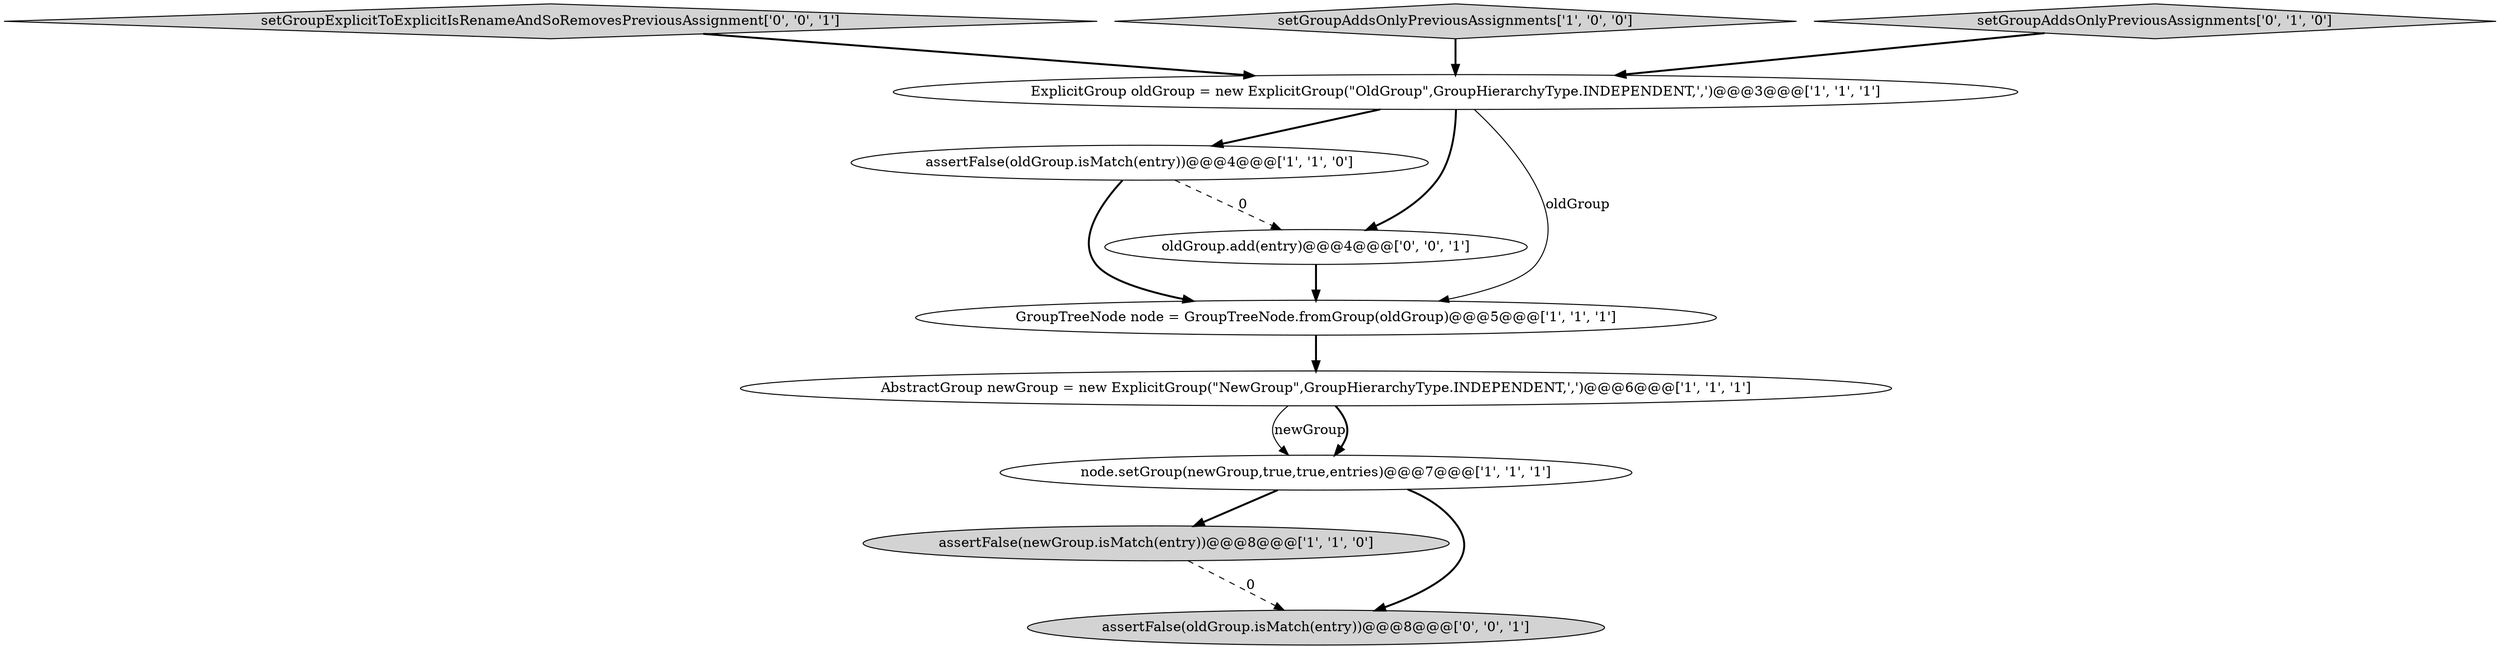 digraph {
1 [style = filled, label = "ExplicitGroup oldGroup = new ExplicitGroup(\"OldGroup\",GroupHierarchyType.INDEPENDENT,',')@@@3@@@['1', '1', '1']", fillcolor = white, shape = ellipse image = "AAA0AAABBB1BBB"];
0 [style = filled, label = "node.setGroup(newGroup,true,true,entries)@@@7@@@['1', '1', '1']", fillcolor = white, shape = ellipse image = "AAA0AAABBB1BBB"];
2 [style = filled, label = "AbstractGroup newGroup = new ExplicitGroup(\"NewGroup\",GroupHierarchyType.INDEPENDENT,',')@@@6@@@['1', '1', '1']", fillcolor = white, shape = ellipse image = "AAA0AAABBB1BBB"];
4 [style = filled, label = "assertFalse(oldGroup.isMatch(entry))@@@4@@@['1', '1', '0']", fillcolor = white, shape = ellipse image = "AAA0AAABBB1BBB"];
3 [style = filled, label = "assertFalse(newGroup.isMatch(entry))@@@8@@@['1', '1', '0']", fillcolor = lightgray, shape = ellipse image = "AAA0AAABBB1BBB"];
10 [style = filled, label = "oldGroup.add(entry)@@@4@@@['0', '0', '1']", fillcolor = white, shape = ellipse image = "AAA0AAABBB3BBB"];
8 [style = filled, label = "assertFalse(oldGroup.isMatch(entry))@@@8@@@['0', '0', '1']", fillcolor = lightgray, shape = ellipse image = "AAA0AAABBB3BBB"];
5 [style = filled, label = "GroupTreeNode node = GroupTreeNode.fromGroup(oldGroup)@@@5@@@['1', '1', '1']", fillcolor = white, shape = ellipse image = "AAA0AAABBB1BBB"];
9 [style = filled, label = "setGroupExplicitToExplicitIsRenameAndSoRemovesPreviousAssignment['0', '0', '1']", fillcolor = lightgray, shape = diamond image = "AAA0AAABBB3BBB"];
6 [style = filled, label = "setGroupAddsOnlyPreviousAssignments['1', '0', '0']", fillcolor = lightgray, shape = diamond image = "AAA0AAABBB1BBB"];
7 [style = filled, label = "setGroupAddsOnlyPreviousAssignments['0', '1', '0']", fillcolor = lightgray, shape = diamond image = "AAA0AAABBB2BBB"];
0->3 [style = bold, label=""];
2->0 [style = solid, label="newGroup"];
6->1 [style = bold, label=""];
3->8 [style = dashed, label="0"];
5->2 [style = bold, label=""];
1->4 [style = bold, label=""];
2->0 [style = bold, label=""];
7->1 [style = bold, label=""];
10->5 [style = bold, label=""];
9->1 [style = bold, label=""];
4->10 [style = dashed, label="0"];
1->10 [style = bold, label=""];
4->5 [style = bold, label=""];
1->5 [style = solid, label="oldGroup"];
0->8 [style = bold, label=""];
}
